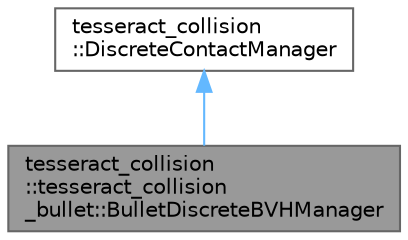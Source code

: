 digraph "tesseract_collision::tesseract_collision_bullet::BulletDiscreteBVHManager"
{
 // LATEX_PDF_SIZE
  bgcolor="transparent";
  edge [fontname=Helvetica,fontsize=10,labelfontname=Helvetica,labelfontsize=10];
  node [fontname=Helvetica,fontsize=10,shape=box,height=0.2,width=0.4];
  Node1 [label="tesseract_collision\l::tesseract_collision\l_bullet::BulletDiscreteBVHManager",height=0.2,width=0.4,color="gray40", fillcolor="grey60", style="filled", fontcolor="black",tooltip="A BVH implementation of a bullet manager."];
  Node2 -> Node1 [dir="back",color="steelblue1",style="solid"];
  Node2 [label="tesseract_collision\l::DiscreteContactManager",height=0.2,width=0.4,color="gray40", fillcolor="white", style="filled",URL="$dd/dbc/classtesseract__collision_1_1DiscreteContactManager.html",tooltip=" "];
}
